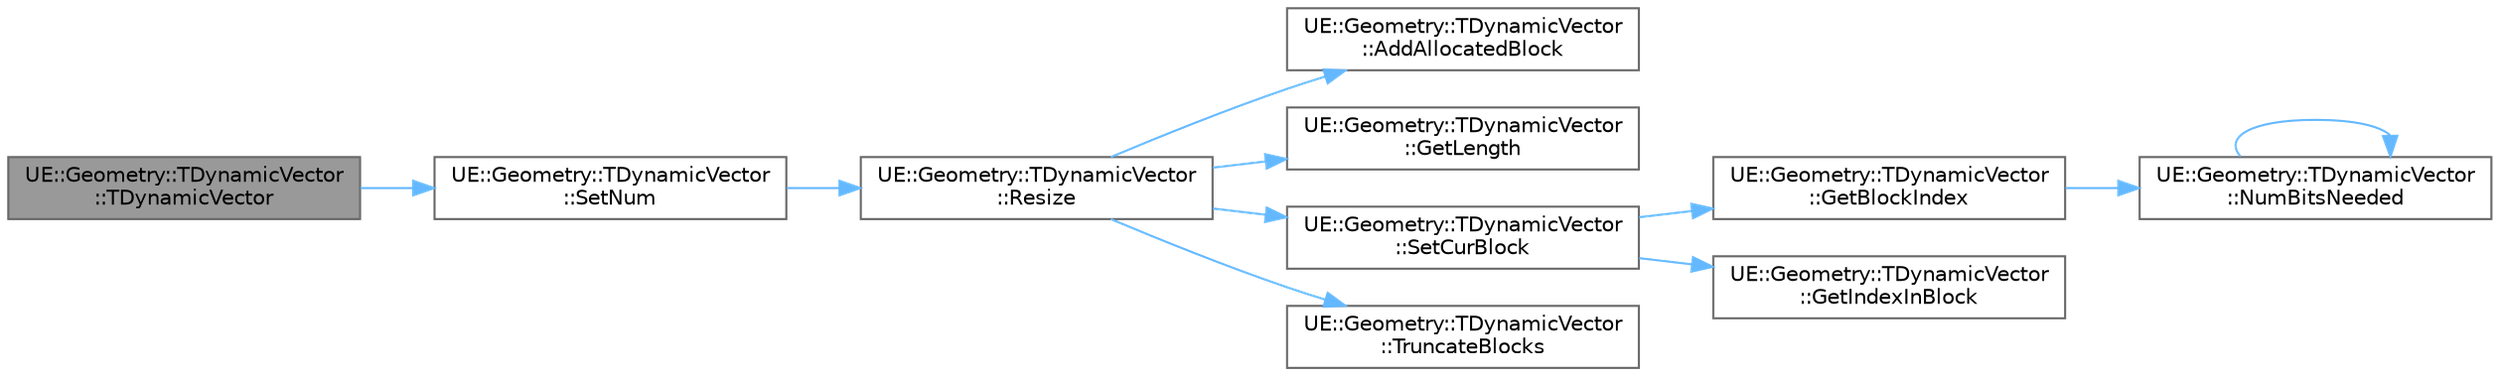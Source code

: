 digraph "UE::Geometry::TDynamicVector::TDynamicVector"
{
 // INTERACTIVE_SVG=YES
 // LATEX_PDF_SIZE
  bgcolor="transparent";
  edge [fontname=Helvetica,fontsize=10,labelfontname=Helvetica,labelfontsize=10];
  node [fontname=Helvetica,fontsize=10,shape=box,height=0.2,width=0.4];
  rankdir="LR";
  Node1 [id="Node000001",label="UE::Geometry::TDynamicVector\l::TDynamicVector",height=0.2,width=0.4,color="gray40", fillcolor="grey60", style="filled", fontcolor="black",tooltip=" "];
  Node1 -> Node2 [id="edge1_Node000001_Node000002",color="steelblue1",style="solid",tooltip=" "];
  Node2 [id="Node000002",label="UE::Geometry::TDynamicVector\l::SetNum",height=0.2,width=0.4,color="grey40", fillcolor="white", style="filled",URL="$d0/deb/classUE_1_1Geometry_1_1TDynamicVector.html#af769e572fb8a46e22f8275f542d66674",tooltip=" "];
  Node2 -> Node3 [id="edge2_Node000002_Node000003",color="steelblue1",style="solid",tooltip=" "];
  Node3 [id="Node000003",label="UE::Geometry::TDynamicVector\l::Resize",height=0.2,width=0.4,color="grey40", fillcolor="white", style="filled",URL="$d0/deb/classUE_1_1Geometry_1_1TDynamicVector.html#aaac2a684216efd5415e1c22e61e5e277",tooltip=" "];
  Node3 -> Node4 [id="edge3_Node000003_Node000004",color="steelblue1",style="solid",tooltip=" "];
  Node4 [id="Node000004",label="UE::Geometry::TDynamicVector\l::AddAllocatedBlock",height=0.2,width=0.4,color="grey40", fillcolor="white", style="filled",URL="$d0/deb/classUE_1_1Geometry_1_1TDynamicVector.html#ac36aef91ded380cadec35098e3075c9f",tooltip=" "];
  Node3 -> Node5 [id="edge4_Node000003_Node000005",color="steelblue1",style="solid",tooltip=" "];
  Node5 [id="Node000005",label="UE::Geometry::TDynamicVector\l::GetLength",height=0.2,width=0.4,color="grey40", fillcolor="white", style="filled",URL="$d0/deb/classUE_1_1Geometry_1_1TDynamicVector.html#ae4165ec390ba23a184ef89cf3ea025d0",tooltip=" "];
  Node3 -> Node6 [id="edge5_Node000003_Node000006",color="steelblue1",style="solid",tooltip=" "];
  Node6 [id="Node000006",label="UE::Geometry::TDynamicVector\l::SetCurBlock",height=0.2,width=0.4,color="grey40", fillcolor="white", style="filled",URL="$d0/deb/classUE_1_1Geometry_1_1TDynamicVector.html#ae88faf5b8b70f525c797889c93e9b7bf",tooltip=" "];
  Node6 -> Node7 [id="edge6_Node000006_Node000007",color="steelblue1",style="solid",tooltip=" "];
  Node7 [id="Node000007",label="UE::Geometry::TDynamicVector\l::GetBlockIndex",height=0.2,width=0.4,color="grey40", fillcolor="white", style="filled",URL="$d0/deb/classUE_1_1Geometry_1_1TDynamicVector.html#aad0311f38063c93df635516645ed7bf8",tooltip=" "];
  Node7 -> Node8 [id="edge7_Node000007_Node000008",color="steelblue1",style="solid",tooltip=" "];
  Node8 [id="Node000008",label="UE::Geometry::TDynamicVector\l::NumBitsNeeded",height=0.2,width=0.4,color="grey40", fillcolor="white", style="filled",URL="$d0/deb/classUE_1_1Geometry_1_1TDynamicVector.html#a1395eef9769b09f0e5e08c5b06212c09",tooltip=" "];
  Node8 -> Node8 [id="edge8_Node000008_Node000008",color="steelblue1",style="solid",tooltip=" "];
  Node6 -> Node9 [id="edge9_Node000006_Node000009",color="steelblue1",style="solid",tooltip=" "];
  Node9 [id="Node000009",label="UE::Geometry::TDynamicVector\l::GetIndexInBlock",height=0.2,width=0.4,color="grey40", fillcolor="white", style="filled",URL="$d0/deb/classUE_1_1Geometry_1_1TDynamicVector.html#a2179e021790c17c761d232d3cf4b3865",tooltip=" "];
  Node3 -> Node10 [id="edge10_Node000003_Node000010",color="steelblue1",style="solid",tooltip=" "];
  Node10 [id="Node000010",label="UE::Geometry::TDynamicVector\l::TruncateBlocks",height=0.2,width=0.4,color="grey40", fillcolor="white", style="filled",URL="$d0/deb/classUE_1_1Geometry_1_1TDynamicVector.html#a2647a21bbb1fefa745c58365036e6bd7",tooltip=" "];
}
